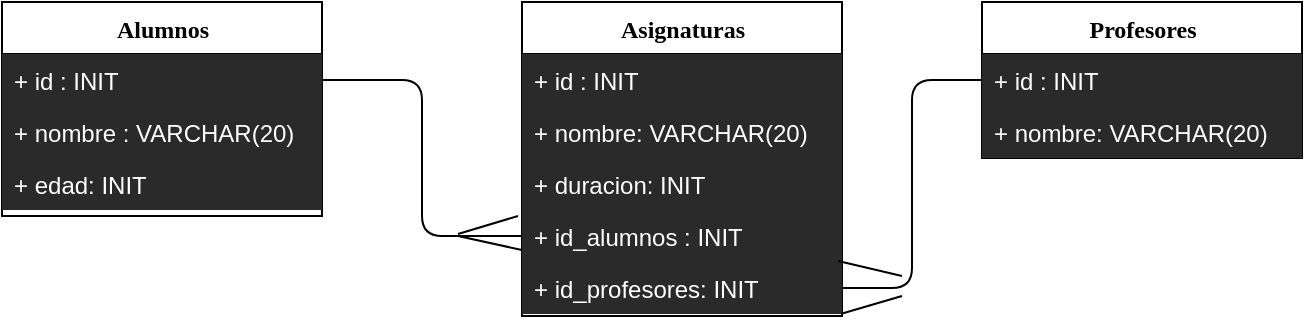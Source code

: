 <mxfile version="14.9.5" type="github">
  <diagram name="Page-1" id="9f46799a-70d6-7492-0946-bef42562c5a5">
    <mxGraphModel dx="280" dy="125" grid="1" gridSize="10" guides="1" tooltips="1" connect="1" arrows="1" fold="1" page="1" pageScale="1" pageWidth="1100" pageHeight="850" background="none" math="0" shadow="0">
      <root>
        <mxCell id="0" />
        <mxCell id="1" parent="0" />
        <mxCell id="78961159f06e98e8-17" value="Alumnos" style="swimlane;html=1;fontStyle=1;align=center;verticalAlign=top;childLayout=stackLayout;horizontal=1;startSize=26;horizontalStack=0;resizeParent=1;resizeLast=0;collapsible=1;marginBottom=0;swimlaneFillColor=#ffffff;rounded=0;shadow=0;comic=0;labelBackgroundColor=none;strokeWidth=1;fillColor=none;fontFamily=Verdana;fontSize=12" parent="1" vertex="1">
          <mxGeometry x="90" y="83" width="160" height="107" as="geometry" />
        </mxCell>
        <mxCell id="78961159f06e98e8-21" value="+ id : INIT" style="text;html=1;strokeColor=none;align=left;verticalAlign=top;spacingLeft=4;spacingRight=4;whiteSpace=wrap;overflow=hidden;rotatable=0;points=[[0,0.5],[1,0.5]];portConstraint=eastwest;fontColor=#FFFFFF;fillColor=#2A2A2A;" parent="78961159f06e98e8-17" vertex="1">
          <mxGeometry y="26" width="160" height="26" as="geometry" />
        </mxCell>
        <mxCell id="78961159f06e98e8-23" value="+ nombre : VARCHAR(20)" style="text;html=1;strokeColor=none;align=left;verticalAlign=top;spacingLeft=4;spacingRight=4;whiteSpace=wrap;overflow=hidden;rotatable=0;points=[[0,0.5],[1,0.5]];portConstraint=eastwest;fontColor=#FFFFFF;fillColor=#2A2A2A;" parent="78961159f06e98e8-17" vertex="1">
          <mxGeometry y="52" width="160" height="26" as="geometry" />
        </mxCell>
        <mxCell id="78961159f06e98e8-25" value="+ edad: INIT" style="text;html=1;strokeColor=none;align=left;verticalAlign=top;spacingLeft=4;spacingRight=4;whiteSpace=wrap;overflow=hidden;rotatable=0;points=[[0,0.5],[1,0.5]];portConstraint=eastwest;fontColor=#FFFFFF;fillColor=#2A2A2A;" parent="78961159f06e98e8-17" vertex="1">
          <mxGeometry y="78" width="160" height="26" as="geometry" />
        </mxCell>
        <mxCell id="78961159f06e98e8-30" value="Profesores" style="swimlane;html=1;fontStyle=1;align=center;verticalAlign=top;childLayout=stackLayout;horizontal=1;startSize=26;horizontalStack=0;resizeParent=1;resizeLast=0;collapsible=1;marginBottom=0;swimlaneFillColor=#ffffff;rounded=0;shadow=0;comic=0;labelBackgroundColor=none;strokeWidth=1;fillColor=none;fontFamily=Verdana;fontSize=12" parent="1" vertex="1">
          <mxGeometry x="580" y="83" width="160" height="78" as="geometry" />
        </mxCell>
        <mxCell id="78961159f06e98e8-31" value="+ id : INIT" style="text;html=1;strokeColor=none;align=left;verticalAlign=top;spacingLeft=4;spacingRight=4;whiteSpace=wrap;overflow=hidden;rotatable=0;points=[[0,0.5],[1,0.5]];portConstraint=eastwest;fontColor=#FFFFFF;fillColor=#2A2A2A;" parent="78961159f06e98e8-30" vertex="1">
          <mxGeometry y="26" width="160" height="26" as="geometry" />
        </mxCell>
        <mxCell id="78961159f06e98e8-32" value="+ nombre: VARCHAR(20)" style="text;html=1;strokeColor=none;align=left;verticalAlign=top;spacingLeft=4;spacingRight=4;whiteSpace=wrap;overflow=hidden;rotatable=0;points=[[0,0.5],[1,0.5]];portConstraint=eastwest;fontColor=#FFFFFF;fillColor=#2A2A2A;" parent="78961159f06e98e8-30" vertex="1">
          <mxGeometry y="52" width="160" height="26" as="geometry" />
        </mxCell>
        <mxCell id="78961159f06e98e8-43" value="Asignaturas" style="swimlane;html=1;fontStyle=1;align=center;verticalAlign=top;childLayout=stackLayout;horizontal=1;startSize=26;horizontalStack=0;resizeParent=1;resizeLast=0;collapsible=1;marginBottom=0;swimlaneFillColor=#ffffff;rounded=0;shadow=0;comic=0;labelBackgroundColor=none;strokeWidth=1;fillColor=none;fontFamily=Verdana;fontSize=12" parent="1" vertex="1">
          <mxGeometry x="350" y="83" width="160" height="157" as="geometry">
            <mxRectangle x="350" y="83" width="110" height="26" as="alternateBounds" />
          </mxGeometry>
        </mxCell>
        <mxCell id="78961159f06e98e8-44" value="+ id : INIT" style="text;html=1;strokeColor=none;align=left;verticalAlign=top;spacingLeft=4;spacingRight=4;whiteSpace=wrap;overflow=hidden;rotatable=0;points=[[0,0.5],[1,0.5]];portConstraint=eastwest;fontColor=#FFFFFF;fillColor=#2A2A2A;" parent="78961159f06e98e8-43" vertex="1">
          <mxGeometry y="26" width="160" height="26" as="geometry" />
        </mxCell>
        <mxCell id="78961159f06e98e8-45" value="+ nombre: VARCHAR(20)" style="text;html=1;strokeColor=none;align=left;verticalAlign=top;spacingLeft=4;spacingRight=4;whiteSpace=wrap;overflow=hidden;rotatable=0;points=[[0,0.5],[1,0.5]];portConstraint=eastwest;fontColor=#FFFFFF;fillColor=#2A2A2A;" parent="78961159f06e98e8-43" vertex="1">
          <mxGeometry y="52" width="160" height="26" as="geometry" />
        </mxCell>
        <mxCell id="78961159f06e98e8-49" value="+ duracion: INIT" style="text;html=1;strokeColor=none;align=left;verticalAlign=top;spacingLeft=4;spacingRight=4;whiteSpace=wrap;overflow=hidden;rotatable=0;points=[[0,0.5],[1,0.5]];portConstraint=eastwest;fontColor=#FFFFFF;fillColor=#2A2A2A;" parent="78961159f06e98e8-43" vertex="1">
          <mxGeometry y="78" width="160" height="26" as="geometry" />
        </mxCell>
        <mxCell id="78961159f06e98e8-50" value="+ id_alumnos : INIT" style="text;html=1;strokeColor=none;align=left;verticalAlign=top;spacingLeft=4;spacingRight=4;whiteSpace=wrap;overflow=hidden;rotatable=0;points=[[0,0.5],[1,0.5]];portConstraint=eastwest;fontColor=#FFFFFF;fillColor=#2A2A2A;" parent="78961159f06e98e8-43" vertex="1">
          <mxGeometry y="104" width="160" height="26" as="geometry" />
        </mxCell>
        <mxCell id="78961159f06e98e8-52" value="+ id_profesores: INIT" style="text;html=1;strokeColor=none;align=left;verticalAlign=top;spacingLeft=4;spacingRight=4;whiteSpace=wrap;overflow=hidden;rotatable=0;points=[[0,0.5],[1,0.5]];portConstraint=eastwest;fontColor=#FFFFFF;fillColor=#2A2A2A;" parent="78961159f06e98e8-43" vertex="1">
          <mxGeometry y="130" width="160" height="26" as="geometry" />
        </mxCell>
        <mxCell id="78961159f06e98e8-129" style="edgeStyle=elbowEdgeStyle;html=1;labelBackgroundColor=none;startFill=0;startSize=8;endArrow=open;endFill=0;endSize=16;fontFamily=Verdana;fontSize=12;elbow=vertical;dashed=1;" parent="1" source="78961159f06e98e8-69" edge="1">
          <mxGeometry relative="1" as="geometry">
            <mxPoint x="250" y="632" as="targetPoint" />
          </mxGeometry>
        </mxCell>
        <mxCell id="78961159f06e98e8-130" style="edgeStyle=elbowEdgeStyle;html=1;labelBackgroundColor=none;startFill=0;startSize=8;endArrow=diamondThin;endFill=0;endSize=16;fontFamily=Verdana;fontSize=12;elbow=vertical;" parent="1" source="78961159f06e98e8-82" edge="1">
          <mxGeometry relative="1" as="geometry">
            <mxPoint x="520" y="617" as="targetPoint" />
          </mxGeometry>
        </mxCell>
        <mxCell id="xq3yGycwVo-sONOqlt1G-3" value="" style="endArrow=none;html=1;fontColor=#FFFFFF;exitX=1;exitY=0.5;exitDx=0;exitDy=0;entryX=0;entryY=0.5;entryDx=0;entryDy=0;edgeStyle=orthogonalEdgeStyle;" edge="1" parent="1" source="78961159f06e98e8-21" target="78961159f06e98e8-50">
          <mxGeometry width="50" height="50" relative="1" as="geometry">
            <mxPoint x="590" y="190" as="sourcePoint" />
            <mxPoint x="640" y="140" as="targetPoint" />
          </mxGeometry>
        </mxCell>
        <mxCell id="xq3yGycwVo-sONOqlt1G-4" value="" style="endArrow=none;html=1;fontColor=#FFFFFF;exitX=1;exitY=0.5;exitDx=0;exitDy=0;entryX=0;entryY=0.5;entryDx=0;entryDy=0;edgeStyle=orthogonalEdgeStyle;" edge="1" parent="1" source="78961159f06e98e8-52" target="78961159f06e98e8-31">
          <mxGeometry width="50" height="50" relative="1" as="geometry">
            <mxPoint x="590" y="190" as="sourcePoint" />
            <mxPoint x="640" y="140" as="targetPoint" />
          </mxGeometry>
        </mxCell>
        <mxCell id="xq3yGycwVo-sONOqlt1G-5" value="" style="endArrow=none;html=1;fontColor=#FFFFFF;entryX=0.988;entryY=0.98;entryDx=0;entryDy=0;entryPerimeter=0;" edge="1" parent="1" target="78961159f06e98e8-50">
          <mxGeometry width="50" height="50" relative="1" as="geometry">
            <mxPoint x="540" y="220" as="sourcePoint" />
            <mxPoint x="640" y="140" as="targetPoint" />
          </mxGeometry>
        </mxCell>
        <mxCell id="xq3yGycwVo-sONOqlt1G-6" value="" style="endArrow=none;html=1;fontColor=#FFFFFF;entryX=0.998;entryY=0.996;entryDx=0;entryDy=0;entryPerimeter=0;" edge="1" parent="1" target="78961159f06e98e8-52">
          <mxGeometry width="50" height="50" relative="1" as="geometry">
            <mxPoint x="540" y="230" as="sourcePoint" />
            <mxPoint x="518.08" y="222.48" as="targetPoint" />
          </mxGeometry>
        </mxCell>
        <mxCell id="xq3yGycwVo-sONOqlt1G-7" value="" style="endArrow=none;html=1;fontColor=#FFFFFF;entryX=0.988;entryY=0.98;entryDx=0;entryDy=0;entryPerimeter=0;" edge="1" parent="1">
          <mxGeometry x="318.0" y="181.0" width="50" height="50" as="geometry">
            <mxPoint x="350.0" y="207.0" as="sourcePoint" />
            <mxPoint x="318.0" y="200.0" as="targetPoint" />
          </mxGeometry>
        </mxCell>
        <mxCell id="xq3yGycwVo-sONOqlt1G-8" value="" style="endArrow=none;html=1;fontColor=#FFFFFF;entryX=0.998;entryY=0.996;entryDx=0;entryDy=0;entryPerimeter=0;" edge="1" parent="1">
          <mxGeometry x="318.0" y="190.0" width="50" height="50" as="geometry">
            <mxPoint x="348.0" y="190.0" as="sourcePoint" />
            <mxPoint x="318.0" y="199.0" as="targetPoint" />
          </mxGeometry>
        </mxCell>
      </root>
    </mxGraphModel>
  </diagram>
</mxfile>
